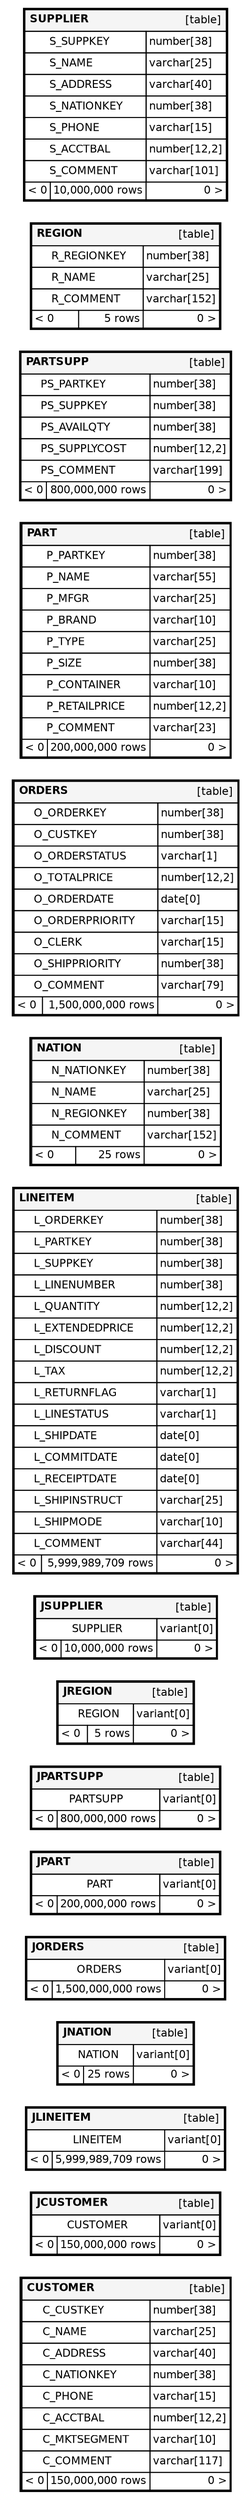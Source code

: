 digraph "orphans" {
  graph [    rankdir="RL"    bgcolor="#ffffff"    nodesep="0.18"    ranksep="0.46"    fontname="Helvetica"    fontsize="11"    ration="compress"  ];  node [    fontname="Helvetica"    fontsize="11"    shape="plaintext"  ];  edge [    arrowsize="0.8"  ];
  "CUSTOMER" [
   label=<
    <TABLE BORDER="2" CELLBORDER="1" CELLSPACING="0" BGCOLOR="#ffffff">
      <TR><TD COLSPAN="4"  BGCOLOR="#f5f5f5"><TABLE BORDER="0" CELLSPACING="0"><TR><TD ALIGN="LEFT" FIXEDSIZE="TRUE" WIDTH="74" HEIGHT="16"><B>CUSTOMER</B></TD><TD ALIGN="RIGHT">[table]</TD></TR></TABLE></TD></TR>
      <TR><TD PORT="C_CUSTKEY" COLSPAN="2" ALIGN="LEFT"><TABLE BORDER="0" CELLSPACING="0" ALIGN="LEFT"><TR ALIGN="LEFT"><TD ALIGN="LEFT" FIXEDSIZE="TRUE" WIDTH="15" HEIGHT="16"></TD><TD ALIGN="LEFT" FIXEDSIZE="TRUE" WIDTH="109" HEIGHT="16">C_CUSTKEY</TD></TR></TABLE></TD><TD PORT="C_CUSTKEY.type" ALIGN="LEFT">number[38]</TD></TR>
      <TR><TD PORT="C_NAME" COLSPAN="2" ALIGN="LEFT"><TABLE BORDER="0" CELLSPACING="0" ALIGN="LEFT"><TR ALIGN="LEFT"><TD ALIGN="LEFT" FIXEDSIZE="TRUE" WIDTH="15" HEIGHT="16"></TD><TD ALIGN="LEFT" FIXEDSIZE="TRUE" WIDTH="109" HEIGHT="16">C_NAME</TD></TR></TABLE></TD><TD PORT="C_NAME.type" ALIGN="LEFT">varchar[25]</TD></TR>
      <TR><TD PORT="C_ADDRESS" COLSPAN="2" ALIGN="LEFT"><TABLE BORDER="0" CELLSPACING="0" ALIGN="LEFT"><TR ALIGN="LEFT"><TD ALIGN="LEFT" FIXEDSIZE="TRUE" WIDTH="15" HEIGHT="16"></TD><TD ALIGN="LEFT" FIXEDSIZE="TRUE" WIDTH="109" HEIGHT="16">C_ADDRESS</TD></TR></TABLE></TD><TD PORT="C_ADDRESS.type" ALIGN="LEFT">varchar[40]</TD></TR>
      <TR><TD PORT="C_NATIONKEY" COLSPAN="2" ALIGN="LEFT"><TABLE BORDER="0" CELLSPACING="0" ALIGN="LEFT"><TR ALIGN="LEFT"><TD ALIGN="LEFT" FIXEDSIZE="TRUE" WIDTH="15" HEIGHT="16"></TD><TD ALIGN="LEFT" FIXEDSIZE="TRUE" WIDTH="109" HEIGHT="16">C_NATIONKEY</TD></TR></TABLE></TD><TD PORT="C_NATIONKEY.type" ALIGN="LEFT">number[38]</TD></TR>
      <TR><TD PORT="C_PHONE" COLSPAN="2" ALIGN="LEFT"><TABLE BORDER="0" CELLSPACING="0" ALIGN="LEFT"><TR ALIGN="LEFT"><TD ALIGN="LEFT" FIXEDSIZE="TRUE" WIDTH="15" HEIGHT="16"></TD><TD ALIGN="LEFT" FIXEDSIZE="TRUE" WIDTH="109" HEIGHT="16">C_PHONE</TD></TR></TABLE></TD><TD PORT="C_PHONE.type" ALIGN="LEFT">varchar[15]</TD></TR>
      <TR><TD PORT="C_ACCTBAL" COLSPAN="2" ALIGN="LEFT"><TABLE BORDER="0" CELLSPACING="0" ALIGN="LEFT"><TR ALIGN="LEFT"><TD ALIGN="LEFT" FIXEDSIZE="TRUE" WIDTH="15" HEIGHT="16"></TD><TD ALIGN="LEFT" FIXEDSIZE="TRUE" WIDTH="109" HEIGHT="16">C_ACCTBAL</TD></TR></TABLE></TD><TD PORT="C_ACCTBAL.type" ALIGN="LEFT">number[12,2]</TD></TR>
      <TR><TD PORT="C_MKTSEGMENT" COLSPAN="2" ALIGN="LEFT"><TABLE BORDER="0" CELLSPACING="0" ALIGN="LEFT"><TR ALIGN="LEFT"><TD ALIGN="LEFT" FIXEDSIZE="TRUE" WIDTH="15" HEIGHT="16"></TD><TD ALIGN="LEFT" FIXEDSIZE="TRUE" WIDTH="109" HEIGHT="16">C_MKTSEGMENT</TD></TR></TABLE></TD><TD PORT="C_MKTSEGMENT.type" ALIGN="LEFT">varchar[10]</TD></TR>
      <TR><TD PORT="C_COMMENT" COLSPAN="2" ALIGN="LEFT"><TABLE BORDER="0" CELLSPACING="0" ALIGN="LEFT"><TR ALIGN="LEFT"><TD ALIGN="LEFT" FIXEDSIZE="TRUE" WIDTH="15" HEIGHT="16"></TD><TD ALIGN="LEFT" FIXEDSIZE="TRUE" WIDTH="109" HEIGHT="16">C_COMMENT</TD></TR></TABLE></TD><TD PORT="C_COMMENT.type" ALIGN="LEFT">varchar[117]</TD></TR>
      <TR><TD ALIGN="LEFT" BGCOLOR="#ffffff">&lt; 0</TD><TD ALIGN="RIGHT" BGCOLOR="#ffffff">150,000,000 rows</TD><TD ALIGN="RIGHT" BGCOLOR="#ffffff">0 &gt;</TD></TR>
    </TABLE>>
    URL="tables/CUSTOMER.html"
    target="_top"
    tooltip="CUSTOMER"
  ];
  "JCUSTOMER" [
   label=<
    <TABLE BORDER="2" CELLBORDER="1" CELLSPACING="0" BGCOLOR="#ffffff">
      <TR><TD COLSPAN="4"  BGCOLOR="#f5f5f5"><TABLE BORDER="0" CELLSPACING="0"><TR><TD ALIGN="LEFT" FIXEDSIZE="TRUE" WIDTH="79" HEIGHT="16"><B>JCUSTOMER</B></TD><TD ALIGN="RIGHT">[table]</TD></TR></TABLE></TD></TR>
      <TR><TD PORT="CUSTOMER" COLSPAN="2" ALIGN="LEFT"><TABLE BORDER="0" CELLSPACING="0" ALIGN="LEFT"><TR ALIGN="LEFT"><TD ALIGN="LEFT" FIXEDSIZE="TRUE" WIDTH="15" HEIGHT="16"></TD><TD ALIGN="LEFT" FIXEDSIZE="TRUE" WIDTH="79" HEIGHT="16">CUSTOMER</TD></TR></TABLE></TD><TD PORT="CUSTOMER.type" ALIGN="LEFT">variant[0]</TD></TR>
      <TR><TD ALIGN="LEFT" BGCOLOR="#ffffff">&lt; 0</TD><TD ALIGN="RIGHT" BGCOLOR="#ffffff">150,000,000 rows</TD><TD ALIGN="RIGHT" BGCOLOR="#ffffff">0 &gt;</TD></TR>
    </TABLE>>
    URL="tables/JCUSTOMER.html"
    target="_top"
    tooltip="JCUSTOMER"
  ];
  "JLINEITEM" [
   label=<
    <TABLE BORDER="2" CELLBORDER="1" CELLSPACING="0" BGCOLOR="#ffffff">
      <TR><TD COLSPAN="4"  BGCOLOR="#f5f5f5"><TABLE BORDER="0" CELLSPACING="0"><TR><TD ALIGN="LEFT" FIXEDSIZE="TRUE" WIDTH="67" HEIGHT="16"><B>JLINEITEM</B></TD><TD ALIGN="RIGHT">[table]</TD></TR></TABLE></TD></TR>
      <TR><TD PORT="LINEITEM" COLSPAN="2" ALIGN="LEFT"><TABLE BORDER="0" CELLSPACING="0" ALIGN="LEFT"><TR ALIGN="LEFT"><TD ALIGN="LEFT" FIXEDSIZE="TRUE" WIDTH="15" HEIGHT="16"></TD><TD ALIGN="LEFT" FIXEDSIZE="TRUE" WIDTH="67" HEIGHT="16">LINEITEM</TD></TR></TABLE></TD><TD PORT="LINEITEM.type" ALIGN="LEFT">variant[0]</TD></TR>
      <TR><TD ALIGN="LEFT" BGCOLOR="#ffffff">&lt; 0</TD><TD ALIGN="RIGHT" BGCOLOR="#ffffff">5,999,989,709 rows</TD><TD ALIGN="RIGHT" BGCOLOR="#ffffff">0 &gt;</TD></TR>
    </TABLE>>
    URL="tables/JLINEITEM.html"
    target="_top"
    tooltip="JLINEITEM"
  ];
  "JNATION" [
   label=<
    <TABLE BORDER="2" CELLBORDER="1" CELLSPACING="0" BGCOLOR="#ffffff">
      <TR><TD COLSPAN="4"  BGCOLOR="#f5f5f5"><TABLE BORDER="0" CELLSPACING="0"><TR><TD ALIGN="LEFT" FIXEDSIZE="TRUE" WIDTH="56" HEIGHT="16"><B>JNATION</B></TD><TD ALIGN="RIGHT">[table]</TD></TR></TABLE></TD></TR>
      <TR><TD PORT="NATION" COLSPAN="2" ALIGN="LEFT"><TABLE BORDER="0" CELLSPACING="0" ALIGN="LEFT"><TR ALIGN="LEFT"><TD ALIGN="LEFT" FIXEDSIZE="TRUE" WIDTH="15" HEIGHT="16"></TD><TD ALIGN="LEFT" FIXEDSIZE="TRUE" WIDTH="56" HEIGHT="16">NATION</TD></TR></TABLE></TD><TD PORT="NATION.type" ALIGN="LEFT">variant[0]</TD></TR>
      <TR><TD ALIGN="LEFT" BGCOLOR="#ffffff">&lt; 0</TD><TD ALIGN="RIGHT" BGCOLOR="#ffffff">25 rows</TD><TD ALIGN="RIGHT" BGCOLOR="#ffffff">0 &gt;</TD></TR>
    </TABLE>>
    URL="tables/JNATION.html"
    target="_top"
    tooltip="JNATION"
  ];
  "JORDERS" [
   label=<
    <TABLE BORDER="2" CELLBORDER="1" CELLSPACING="0" BGCOLOR="#ffffff">
      <TR><TD COLSPAN="4"  BGCOLOR="#f5f5f5"><TABLE BORDER="0" CELLSPACING="0"><TR><TD ALIGN="LEFT" FIXEDSIZE="TRUE" WIDTH="59" HEIGHT="16"><B>JORDERS</B></TD><TD ALIGN="RIGHT">[table]</TD></TR></TABLE></TD></TR>
      <TR><TD PORT="ORDERS" COLSPAN="2" ALIGN="LEFT"><TABLE BORDER="0" CELLSPACING="0" ALIGN="LEFT"><TR ALIGN="LEFT"><TD ALIGN="LEFT" FIXEDSIZE="TRUE" WIDTH="15" HEIGHT="16"></TD><TD ALIGN="LEFT" FIXEDSIZE="TRUE" WIDTH="59" HEIGHT="16">ORDERS</TD></TR></TABLE></TD><TD PORT="ORDERS.type" ALIGN="LEFT">variant[0]</TD></TR>
      <TR><TD ALIGN="LEFT" BGCOLOR="#ffffff">&lt; 0</TD><TD ALIGN="RIGHT" BGCOLOR="#ffffff">1,500,000,000 rows</TD><TD ALIGN="RIGHT" BGCOLOR="#ffffff">0 &gt;</TD></TR>
    </TABLE>>
    URL="tables/JORDERS.html"
    target="_top"
    tooltip="JORDERS"
  ];
  "JPART" [
   label=<
    <TABLE BORDER="2" CELLBORDER="1" CELLSPACING="0" BGCOLOR="#ffffff">
      <TR><TD COLSPAN="4"  BGCOLOR="#f5f5f5"><TABLE BORDER="0" CELLSPACING="0"><TR><TD ALIGN="LEFT" FIXEDSIZE="TRUE" WIDTH="39" HEIGHT="16"><B>JPART</B></TD><TD ALIGN="RIGHT">[table]</TD></TR></TABLE></TD></TR>
      <TR><TD PORT="PART" COLSPAN="2" ALIGN="LEFT"><TABLE BORDER="0" CELLSPACING="0" ALIGN="LEFT"><TR ALIGN="LEFT"><TD ALIGN="LEFT" FIXEDSIZE="TRUE" WIDTH="15" HEIGHT="16"></TD><TD ALIGN="LEFT" FIXEDSIZE="TRUE" WIDTH="39" HEIGHT="16">PART</TD></TR></TABLE></TD><TD PORT="PART.type" ALIGN="LEFT">variant[0]</TD></TR>
      <TR><TD ALIGN="LEFT" BGCOLOR="#ffffff">&lt; 0</TD><TD ALIGN="RIGHT" BGCOLOR="#ffffff">200,000,000 rows</TD><TD ALIGN="RIGHT" BGCOLOR="#ffffff">0 &gt;</TD></TR>
    </TABLE>>
    URL="tables/JPART.html"
    target="_top"
    tooltip="JPART"
  ];
  "JPARTSUPP" [
   label=<
    <TABLE BORDER="2" CELLBORDER="1" CELLSPACING="0" BGCOLOR="#ffffff">
      <TR><TD COLSPAN="4"  BGCOLOR="#f5f5f5"><TABLE BORDER="0" CELLSPACING="0"><TR><TD ALIGN="LEFT" FIXEDSIZE="TRUE" WIDTH="75" HEIGHT="16"><B>JPARTSUPP</B></TD><TD ALIGN="RIGHT">[table]</TD></TR></TABLE></TD></TR>
      <TR><TD PORT="PARTSUPP" COLSPAN="2" ALIGN="LEFT"><TABLE BORDER="0" CELLSPACING="0" ALIGN="LEFT"><TR ALIGN="LEFT"><TD ALIGN="LEFT" FIXEDSIZE="TRUE" WIDTH="15" HEIGHT="16"></TD><TD ALIGN="LEFT" FIXEDSIZE="TRUE" WIDTH="75" HEIGHT="16">PARTSUPP</TD></TR></TABLE></TD><TD PORT="PARTSUPP.type" ALIGN="LEFT">variant[0]</TD></TR>
      <TR><TD ALIGN="LEFT" BGCOLOR="#ffffff">&lt; 0</TD><TD ALIGN="RIGHT" BGCOLOR="#ffffff">800,000,000 rows</TD><TD ALIGN="RIGHT" BGCOLOR="#ffffff">0 &gt;</TD></TR>
    </TABLE>>
    URL="tables/JPARTSUPP.html"
    target="_top"
    tooltip="JPARTSUPP"
  ];
  "JREGION" [
   label=<
    <TABLE BORDER="2" CELLBORDER="1" CELLSPACING="0" BGCOLOR="#ffffff">
      <TR><TD COLSPAN="4"  BGCOLOR="#f5f5f5"><TABLE BORDER="0" CELLSPACING="0"><TR><TD ALIGN="LEFT" FIXEDSIZE="TRUE" WIDTH="56" HEIGHT="16"><B>JREGION</B></TD><TD ALIGN="RIGHT">[table]</TD></TR></TABLE></TD></TR>
      <TR><TD PORT="REGION" COLSPAN="2" ALIGN="LEFT"><TABLE BORDER="0" CELLSPACING="0" ALIGN="LEFT"><TR ALIGN="LEFT"><TD ALIGN="LEFT" FIXEDSIZE="TRUE" WIDTH="15" HEIGHT="16"></TD><TD ALIGN="LEFT" FIXEDSIZE="TRUE" WIDTH="56" HEIGHT="16">REGION</TD></TR></TABLE></TD><TD PORT="REGION.type" ALIGN="LEFT">variant[0]</TD></TR>
      <TR><TD ALIGN="LEFT" BGCOLOR="#ffffff">&lt; 0</TD><TD ALIGN="RIGHT" BGCOLOR="#ffffff">5 rows</TD><TD ALIGN="RIGHT" BGCOLOR="#ffffff">0 &gt;</TD></TR>
    </TABLE>>
    URL="tables/JREGION.html"
    target="_top"
    tooltip="JREGION"
  ];
  "JSUPPLIER" [
   label=<
    <TABLE BORDER="2" CELLBORDER="1" CELLSPACING="0" BGCOLOR="#ffffff">
      <TR><TD COLSPAN="4"  BGCOLOR="#f5f5f5"><TABLE BORDER="0" CELLSPACING="0"><TR><TD ALIGN="LEFT" FIXEDSIZE="TRUE" WIDTH="69" HEIGHT="16"><B>JSUPPLIER</B></TD><TD ALIGN="RIGHT">[table]</TD></TR></TABLE></TD></TR>
      <TR><TD PORT="SUPPLIER" COLSPAN="2" ALIGN="LEFT"><TABLE BORDER="0" CELLSPACING="0" ALIGN="LEFT"><TR ALIGN="LEFT"><TD ALIGN="LEFT" FIXEDSIZE="TRUE" WIDTH="15" HEIGHT="16"></TD><TD ALIGN="LEFT" FIXEDSIZE="TRUE" WIDTH="69" HEIGHT="16">SUPPLIER</TD></TR></TABLE></TD><TD PORT="SUPPLIER.type" ALIGN="LEFT">variant[0]</TD></TR>
      <TR><TD ALIGN="LEFT" BGCOLOR="#ffffff">&lt; 0</TD><TD ALIGN="RIGHT" BGCOLOR="#ffffff">10,000,000 rows</TD><TD ALIGN="RIGHT" BGCOLOR="#ffffff">0 &gt;</TD></TR>
    </TABLE>>
    URL="tables/JSUPPLIER.html"
    target="_top"
    tooltip="JSUPPLIER"
  ];
  "LINEITEM" [
   label=<
    <TABLE BORDER="2" CELLBORDER="1" CELLSPACING="0" BGCOLOR="#ffffff">
      <TR><TD COLSPAN="4"  BGCOLOR="#f5f5f5"><TABLE BORDER="0" CELLSPACING="0"><TR><TD ALIGN="LEFT" FIXEDSIZE="TRUE" WIDTH="63" HEIGHT="16"><B>LINEITEM</B></TD><TD ALIGN="RIGHT">[table]</TD></TR></TABLE></TD></TR>
      <TR><TD PORT="L_ORDERKEY" COLSPAN="2" ALIGN="LEFT"><TABLE BORDER="0" CELLSPACING="0" ALIGN="LEFT"><TR ALIGN="LEFT"><TD ALIGN="LEFT" FIXEDSIZE="TRUE" WIDTH="15" HEIGHT="16"></TD><TD ALIGN="LEFT" FIXEDSIZE="TRUE" WIDTH="125" HEIGHT="16">L_ORDERKEY</TD></TR></TABLE></TD><TD PORT="L_ORDERKEY.type" ALIGN="LEFT">number[38]</TD></TR>
      <TR><TD PORT="L_PARTKEY" COLSPAN="2" ALIGN="LEFT"><TABLE BORDER="0" CELLSPACING="0" ALIGN="LEFT"><TR ALIGN="LEFT"><TD ALIGN="LEFT" FIXEDSIZE="TRUE" WIDTH="15" HEIGHT="16"></TD><TD ALIGN="LEFT" FIXEDSIZE="TRUE" WIDTH="125" HEIGHT="16">L_PARTKEY</TD></TR></TABLE></TD><TD PORT="L_PARTKEY.type" ALIGN="LEFT">number[38]</TD></TR>
      <TR><TD PORT="L_SUPPKEY" COLSPAN="2" ALIGN="LEFT"><TABLE BORDER="0" CELLSPACING="0" ALIGN="LEFT"><TR ALIGN="LEFT"><TD ALIGN="LEFT" FIXEDSIZE="TRUE" WIDTH="15" HEIGHT="16"></TD><TD ALIGN="LEFT" FIXEDSIZE="TRUE" WIDTH="125" HEIGHT="16">L_SUPPKEY</TD></TR></TABLE></TD><TD PORT="L_SUPPKEY.type" ALIGN="LEFT">number[38]</TD></TR>
      <TR><TD PORT="L_LINENUMBER" COLSPAN="2" ALIGN="LEFT"><TABLE BORDER="0" CELLSPACING="0" ALIGN="LEFT"><TR ALIGN="LEFT"><TD ALIGN="LEFT" FIXEDSIZE="TRUE" WIDTH="15" HEIGHT="16"></TD><TD ALIGN="LEFT" FIXEDSIZE="TRUE" WIDTH="125" HEIGHT="16">L_LINENUMBER</TD></TR></TABLE></TD><TD PORT="L_LINENUMBER.type" ALIGN="LEFT">number[38]</TD></TR>
      <TR><TD PORT="L_QUANTITY" COLSPAN="2" ALIGN="LEFT"><TABLE BORDER="0" CELLSPACING="0" ALIGN="LEFT"><TR ALIGN="LEFT"><TD ALIGN="LEFT" FIXEDSIZE="TRUE" WIDTH="15" HEIGHT="16"></TD><TD ALIGN="LEFT" FIXEDSIZE="TRUE" WIDTH="125" HEIGHT="16">L_QUANTITY</TD></TR></TABLE></TD><TD PORT="L_QUANTITY.type" ALIGN="LEFT">number[12,2]</TD></TR>
      <TR><TD PORT="L_EXTENDEDPRICE" COLSPAN="2" ALIGN="LEFT"><TABLE BORDER="0" CELLSPACING="0" ALIGN="LEFT"><TR ALIGN="LEFT"><TD ALIGN="LEFT" FIXEDSIZE="TRUE" WIDTH="15" HEIGHT="16"></TD><TD ALIGN="LEFT" FIXEDSIZE="TRUE" WIDTH="125" HEIGHT="16">L_EXTENDEDPRICE</TD></TR></TABLE></TD><TD PORT="L_EXTENDEDPRICE.type" ALIGN="LEFT">number[12,2]</TD></TR>
      <TR><TD PORT="L_DISCOUNT" COLSPAN="2" ALIGN="LEFT"><TABLE BORDER="0" CELLSPACING="0" ALIGN="LEFT"><TR ALIGN="LEFT"><TD ALIGN="LEFT" FIXEDSIZE="TRUE" WIDTH="15" HEIGHT="16"></TD><TD ALIGN="LEFT" FIXEDSIZE="TRUE" WIDTH="125" HEIGHT="16">L_DISCOUNT</TD></TR></TABLE></TD><TD PORT="L_DISCOUNT.type" ALIGN="LEFT">number[12,2]</TD></TR>
      <TR><TD PORT="L_TAX" COLSPAN="2" ALIGN="LEFT"><TABLE BORDER="0" CELLSPACING="0" ALIGN="LEFT"><TR ALIGN="LEFT"><TD ALIGN="LEFT" FIXEDSIZE="TRUE" WIDTH="15" HEIGHT="16"></TD><TD ALIGN="LEFT" FIXEDSIZE="TRUE" WIDTH="125" HEIGHT="16">L_TAX</TD></TR></TABLE></TD><TD PORT="L_TAX.type" ALIGN="LEFT">number[12,2]</TD></TR>
      <TR><TD PORT="L_RETURNFLAG" COLSPAN="2" ALIGN="LEFT"><TABLE BORDER="0" CELLSPACING="0" ALIGN="LEFT"><TR ALIGN="LEFT"><TD ALIGN="LEFT" FIXEDSIZE="TRUE" WIDTH="15" HEIGHT="16"></TD><TD ALIGN="LEFT" FIXEDSIZE="TRUE" WIDTH="125" HEIGHT="16">L_RETURNFLAG</TD></TR></TABLE></TD><TD PORT="L_RETURNFLAG.type" ALIGN="LEFT">varchar[1]</TD></TR>
      <TR><TD PORT="L_LINESTATUS" COLSPAN="2" ALIGN="LEFT"><TABLE BORDER="0" CELLSPACING="0" ALIGN="LEFT"><TR ALIGN="LEFT"><TD ALIGN="LEFT" FIXEDSIZE="TRUE" WIDTH="15" HEIGHT="16"></TD><TD ALIGN="LEFT" FIXEDSIZE="TRUE" WIDTH="125" HEIGHT="16">L_LINESTATUS</TD></TR></TABLE></TD><TD PORT="L_LINESTATUS.type" ALIGN="LEFT">varchar[1]</TD></TR>
      <TR><TD PORT="L_SHIPDATE" COLSPAN="2" ALIGN="LEFT"><TABLE BORDER="0" CELLSPACING="0" ALIGN="LEFT"><TR ALIGN="LEFT"><TD ALIGN="LEFT" FIXEDSIZE="TRUE" WIDTH="15" HEIGHT="16"></TD><TD ALIGN="LEFT" FIXEDSIZE="TRUE" WIDTH="125" HEIGHT="16">L_SHIPDATE</TD></TR></TABLE></TD><TD PORT="L_SHIPDATE.type" ALIGN="LEFT">date[0]</TD></TR>
      <TR><TD PORT="L_COMMITDATE" COLSPAN="2" ALIGN="LEFT"><TABLE BORDER="0" CELLSPACING="0" ALIGN="LEFT"><TR ALIGN="LEFT"><TD ALIGN="LEFT" FIXEDSIZE="TRUE" WIDTH="15" HEIGHT="16"></TD><TD ALIGN="LEFT" FIXEDSIZE="TRUE" WIDTH="125" HEIGHT="16">L_COMMITDATE</TD></TR></TABLE></TD><TD PORT="L_COMMITDATE.type" ALIGN="LEFT">date[0]</TD></TR>
      <TR><TD PORT="L_RECEIPTDATE" COLSPAN="2" ALIGN="LEFT"><TABLE BORDER="0" CELLSPACING="0" ALIGN="LEFT"><TR ALIGN="LEFT"><TD ALIGN="LEFT" FIXEDSIZE="TRUE" WIDTH="15" HEIGHT="16"></TD><TD ALIGN="LEFT" FIXEDSIZE="TRUE" WIDTH="125" HEIGHT="16">L_RECEIPTDATE</TD></TR></TABLE></TD><TD PORT="L_RECEIPTDATE.type" ALIGN="LEFT">date[0]</TD></TR>
      <TR><TD PORT="L_SHIPINSTRUCT" COLSPAN="2" ALIGN="LEFT"><TABLE BORDER="0" CELLSPACING="0" ALIGN="LEFT"><TR ALIGN="LEFT"><TD ALIGN="LEFT" FIXEDSIZE="TRUE" WIDTH="15" HEIGHT="16"></TD><TD ALIGN="LEFT" FIXEDSIZE="TRUE" WIDTH="125" HEIGHT="16">L_SHIPINSTRUCT</TD></TR></TABLE></TD><TD PORT="L_SHIPINSTRUCT.type" ALIGN="LEFT">varchar[25]</TD></TR>
      <TR><TD PORT="L_SHIPMODE" COLSPAN="2" ALIGN="LEFT"><TABLE BORDER="0" CELLSPACING="0" ALIGN="LEFT"><TR ALIGN="LEFT"><TD ALIGN="LEFT" FIXEDSIZE="TRUE" WIDTH="15" HEIGHT="16"></TD><TD ALIGN="LEFT" FIXEDSIZE="TRUE" WIDTH="125" HEIGHT="16">L_SHIPMODE</TD></TR></TABLE></TD><TD PORT="L_SHIPMODE.type" ALIGN="LEFT">varchar[10]</TD></TR>
      <TR><TD PORT="L_COMMENT" COLSPAN="2" ALIGN="LEFT"><TABLE BORDER="0" CELLSPACING="0" ALIGN="LEFT"><TR ALIGN="LEFT"><TD ALIGN="LEFT" FIXEDSIZE="TRUE" WIDTH="15" HEIGHT="16"></TD><TD ALIGN="LEFT" FIXEDSIZE="TRUE" WIDTH="125" HEIGHT="16">L_COMMENT</TD></TR></TABLE></TD><TD PORT="L_COMMENT.type" ALIGN="LEFT">varchar[44]</TD></TR>
      <TR><TD ALIGN="LEFT" BGCOLOR="#ffffff">&lt; 0</TD><TD ALIGN="RIGHT" BGCOLOR="#ffffff">5,999,989,709 rows</TD><TD ALIGN="RIGHT" BGCOLOR="#ffffff">0 &gt;</TD></TR>
    </TABLE>>
    URL="tables/LINEITEM.html"
    target="_top"
    tooltip="LINEITEM"
  ];
  "NATION" [
   label=<
    <TABLE BORDER="2" CELLBORDER="1" CELLSPACING="0" BGCOLOR="#ffffff">
      <TR><TD COLSPAN="4"  BGCOLOR="#f5f5f5"><TABLE BORDER="0" CELLSPACING="0"><TR><TD ALIGN="LEFT" FIXEDSIZE="TRUE" WIDTH="52" HEIGHT="16"><B>NATION</B></TD><TD ALIGN="RIGHT">[table]</TD></TR></TABLE></TD></TR>
      <TR><TD PORT="N_NATIONKEY" COLSPAN="2" ALIGN="LEFT"><TABLE BORDER="0" CELLSPACING="0" ALIGN="LEFT"><TR ALIGN="LEFT"><TD ALIGN="LEFT" FIXEDSIZE="TRUE" WIDTH="15" HEIGHT="16"></TD><TD ALIGN="LEFT" FIXEDSIZE="TRUE" WIDTH="94" HEIGHT="16">N_NATIONKEY</TD></TR></TABLE></TD><TD PORT="N_NATIONKEY.type" ALIGN="LEFT">number[38]</TD></TR>
      <TR><TD PORT="N_NAME" COLSPAN="2" ALIGN="LEFT"><TABLE BORDER="0" CELLSPACING="0" ALIGN="LEFT"><TR ALIGN="LEFT"><TD ALIGN="LEFT" FIXEDSIZE="TRUE" WIDTH="15" HEIGHT="16"></TD><TD ALIGN="LEFT" FIXEDSIZE="TRUE" WIDTH="94" HEIGHT="16">N_NAME</TD></TR></TABLE></TD><TD PORT="N_NAME.type" ALIGN="LEFT">varchar[25]</TD></TR>
      <TR><TD PORT="N_REGIONKEY" COLSPAN="2" ALIGN="LEFT"><TABLE BORDER="0" CELLSPACING="0" ALIGN="LEFT"><TR ALIGN="LEFT"><TD ALIGN="LEFT" FIXEDSIZE="TRUE" WIDTH="15" HEIGHT="16"></TD><TD ALIGN="LEFT" FIXEDSIZE="TRUE" WIDTH="94" HEIGHT="16">N_REGIONKEY</TD></TR></TABLE></TD><TD PORT="N_REGIONKEY.type" ALIGN="LEFT">number[38]</TD></TR>
      <TR><TD PORT="N_COMMENT" COLSPAN="2" ALIGN="LEFT"><TABLE BORDER="0" CELLSPACING="0" ALIGN="LEFT"><TR ALIGN="LEFT"><TD ALIGN="LEFT" FIXEDSIZE="TRUE" WIDTH="15" HEIGHT="16"></TD><TD ALIGN="LEFT" FIXEDSIZE="TRUE" WIDTH="94" HEIGHT="16">N_COMMENT</TD></TR></TABLE></TD><TD PORT="N_COMMENT.type" ALIGN="LEFT">varchar[152]</TD></TR>
      <TR><TD ALIGN="LEFT" BGCOLOR="#ffffff">&lt; 0</TD><TD ALIGN="RIGHT" BGCOLOR="#ffffff">25 rows</TD><TD ALIGN="RIGHT" BGCOLOR="#ffffff">0 &gt;</TD></TR>
    </TABLE>>
    URL="tables/NATION.html"
    target="_top"
    tooltip="NATION"
  ];
  "ORDERS" [
   label=<
    <TABLE BORDER="2" CELLBORDER="1" CELLSPACING="0" BGCOLOR="#ffffff">
      <TR><TD COLSPAN="4"  BGCOLOR="#f5f5f5"><TABLE BORDER="0" CELLSPACING="0"><TR><TD ALIGN="LEFT" FIXEDSIZE="TRUE" WIDTH="55" HEIGHT="16"><B>ORDERS</B></TD><TD ALIGN="RIGHT">[table]</TD></TR></TABLE></TD></TR>
      <TR><TD PORT="O_ORDERKEY" COLSPAN="2" ALIGN="LEFT"><TABLE BORDER="0" CELLSPACING="0" ALIGN="LEFT"><TR ALIGN="LEFT"><TD ALIGN="LEFT" FIXEDSIZE="TRUE" WIDTH="15" HEIGHT="16"></TD><TD ALIGN="LEFT" FIXEDSIZE="TRUE" WIDTH="126" HEIGHT="16">O_ORDERKEY</TD></TR></TABLE></TD><TD PORT="O_ORDERKEY.type" ALIGN="LEFT">number[38]</TD></TR>
      <TR><TD PORT="O_CUSTKEY" COLSPAN="2" ALIGN="LEFT"><TABLE BORDER="0" CELLSPACING="0" ALIGN="LEFT"><TR ALIGN="LEFT"><TD ALIGN="LEFT" FIXEDSIZE="TRUE" WIDTH="15" HEIGHT="16"></TD><TD ALIGN="LEFT" FIXEDSIZE="TRUE" WIDTH="126" HEIGHT="16">O_CUSTKEY</TD></TR></TABLE></TD><TD PORT="O_CUSTKEY.type" ALIGN="LEFT">number[38]</TD></TR>
      <TR><TD PORT="O_ORDERSTATUS" COLSPAN="2" ALIGN="LEFT"><TABLE BORDER="0" CELLSPACING="0" ALIGN="LEFT"><TR ALIGN="LEFT"><TD ALIGN="LEFT" FIXEDSIZE="TRUE" WIDTH="15" HEIGHT="16"></TD><TD ALIGN="LEFT" FIXEDSIZE="TRUE" WIDTH="126" HEIGHT="16">O_ORDERSTATUS</TD></TR></TABLE></TD><TD PORT="O_ORDERSTATUS.type" ALIGN="LEFT">varchar[1]</TD></TR>
      <TR><TD PORT="O_TOTALPRICE" COLSPAN="2" ALIGN="LEFT"><TABLE BORDER="0" CELLSPACING="0" ALIGN="LEFT"><TR ALIGN="LEFT"><TD ALIGN="LEFT" FIXEDSIZE="TRUE" WIDTH="15" HEIGHT="16"></TD><TD ALIGN="LEFT" FIXEDSIZE="TRUE" WIDTH="126" HEIGHT="16">O_TOTALPRICE</TD></TR></TABLE></TD><TD PORT="O_TOTALPRICE.type" ALIGN="LEFT">number[12,2]</TD></TR>
      <TR><TD PORT="O_ORDERDATE" COLSPAN="2" ALIGN="LEFT"><TABLE BORDER="0" CELLSPACING="0" ALIGN="LEFT"><TR ALIGN="LEFT"><TD ALIGN="LEFT" FIXEDSIZE="TRUE" WIDTH="15" HEIGHT="16"></TD><TD ALIGN="LEFT" FIXEDSIZE="TRUE" WIDTH="126" HEIGHT="16">O_ORDERDATE</TD></TR></TABLE></TD><TD PORT="O_ORDERDATE.type" ALIGN="LEFT">date[0]</TD></TR>
      <TR><TD PORT="O_ORDERPRIORITY" COLSPAN="2" ALIGN="LEFT"><TABLE BORDER="0" CELLSPACING="0" ALIGN="LEFT"><TR ALIGN="LEFT"><TD ALIGN="LEFT" FIXEDSIZE="TRUE" WIDTH="15" HEIGHT="16"></TD><TD ALIGN="LEFT" FIXEDSIZE="TRUE" WIDTH="126" HEIGHT="16">O_ORDERPRIORITY</TD></TR></TABLE></TD><TD PORT="O_ORDERPRIORITY.type" ALIGN="LEFT">varchar[15]</TD></TR>
      <TR><TD PORT="O_CLERK" COLSPAN="2" ALIGN="LEFT"><TABLE BORDER="0" CELLSPACING="0" ALIGN="LEFT"><TR ALIGN="LEFT"><TD ALIGN="LEFT" FIXEDSIZE="TRUE" WIDTH="15" HEIGHT="16"></TD><TD ALIGN="LEFT" FIXEDSIZE="TRUE" WIDTH="126" HEIGHT="16">O_CLERK</TD></TR></TABLE></TD><TD PORT="O_CLERK.type" ALIGN="LEFT">varchar[15]</TD></TR>
      <TR><TD PORT="O_SHIPPRIORITY" COLSPAN="2" ALIGN="LEFT"><TABLE BORDER="0" CELLSPACING="0" ALIGN="LEFT"><TR ALIGN="LEFT"><TD ALIGN="LEFT" FIXEDSIZE="TRUE" WIDTH="15" HEIGHT="16"></TD><TD ALIGN="LEFT" FIXEDSIZE="TRUE" WIDTH="126" HEIGHT="16">O_SHIPPRIORITY</TD></TR></TABLE></TD><TD PORT="O_SHIPPRIORITY.type" ALIGN="LEFT">number[38]</TD></TR>
      <TR><TD PORT="O_COMMENT" COLSPAN="2" ALIGN="LEFT"><TABLE BORDER="0" CELLSPACING="0" ALIGN="LEFT"><TR ALIGN="LEFT"><TD ALIGN="LEFT" FIXEDSIZE="TRUE" WIDTH="15" HEIGHT="16"></TD><TD ALIGN="LEFT" FIXEDSIZE="TRUE" WIDTH="126" HEIGHT="16">O_COMMENT</TD></TR></TABLE></TD><TD PORT="O_COMMENT.type" ALIGN="LEFT">varchar[79]</TD></TR>
      <TR><TD ALIGN="LEFT" BGCOLOR="#ffffff">&lt; 0</TD><TD ALIGN="RIGHT" BGCOLOR="#ffffff">1,500,000,000 rows</TD><TD ALIGN="RIGHT" BGCOLOR="#ffffff">0 &gt;</TD></TR>
    </TABLE>>
    URL="tables/ORDERS.html"
    target="_top"
    tooltip="ORDERS"
  ];
  "PART" [
   label=<
    <TABLE BORDER="2" CELLBORDER="1" CELLSPACING="0" BGCOLOR="#ffffff">
      <TR><TD COLSPAN="4"  BGCOLOR="#f5f5f5"><TABLE BORDER="0" CELLSPACING="0"><TR><TD ALIGN="LEFT" FIXEDSIZE="TRUE" WIDTH="35" HEIGHT="16"><B>PART</B></TD><TD ALIGN="RIGHT">[table]</TD></TR></TABLE></TD></TR>
      <TR><TD PORT="P_PARTKEY" COLSPAN="2" ALIGN="LEFT"><TABLE BORDER="0" CELLSPACING="0" ALIGN="LEFT"><TR ALIGN="LEFT"><TD ALIGN="LEFT" FIXEDSIZE="TRUE" WIDTH="15" HEIGHT="16"></TD><TD ALIGN="LEFT" FIXEDSIZE="TRUE" WIDTH="101" HEIGHT="16">P_PARTKEY</TD></TR></TABLE></TD><TD PORT="P_PARTKEY.type" ALIGN="LEFT">number[38]</TD></TR>
      <TR><TD PORT="P_NAME" COLSPAN="2" ALIGN="LEFT"><TABLE BORDER="0" CELLSPACING="0" ALIGN="LEFT"><TR ALIGN="LEFT"><TD ALIGN="LEFT" FIXEDSIZE="TRUE" WIDTH="15" HEIGHT="16"></TD><TD ALIGN="LEFT" FIXEDSIZE="TRUE" WIDTH="101" HEIGHT="16">P_NAME</TD></TR></TABLE></TD><TD PORT="P_NAME.type" ALIGN="LEFT">varchar[55]</TD></TR>
      <TR><TD PORT="P_MFGR" COLSPAN="2" ALIGN="LEFT"><TABLE BORDER="0" CELLSPACING="0" ALIGN="LEFT"><TR ALIGN="LEFT"><TD ALIGN="LEFT" FIXEDSIZE="TRUE" WIDTH="15" HEIGHT="16"></TD><TD ALIGN="LEFT" FIXEDSIZE="TRUE" WIDTH="101" HEIGHT="16">P_MFGR</TD></TR></TABLE></TD><TD PORT="P_MFGR.type" ALIGN="LEFT">varchar[25]</TD></TR>
      <TR><TD PORT="P_BRAND" COLSPAN="2" ALIGN="LEFT"><TABLE BORDER="0" CELLSPACING="0" ALIGN="LEFT"><TR ALIGN="LEFT"><TD ALIGN="LEFT" FIXEDSIZE="TRUE" WIDTH="15" HEIGHT="16"></TD><TD ALIGN="LEFT" FIXEDSIZE="TRUE" WIDTH="101" HEIGHT="16">P_BRAND</TD></TR></TABLE></TD><TD PORT="P_BRAND.type" ALIGN="LEFT">varchar[10]</TD></TR>
      <TR><TD PORT="P_TYPE" COLSPAN="2" ALIGN="LEFT"><TABLE BORDER="0" CELLSPACING="0" ALIGN="LEFT"><TR ALIGN="LEFT"><TD ALIGN="LEFT" FIXEDSIZE="TRUE" WIDTH="15" HEIGHT="16"></TD><TD ALIGN="LEFT" FIXEDSIZE="TRUE" WIDTH="101" HEIGHT="16">P_TYPE</TD></TR></TABLE></TD><TD PORT="P_TYPE.type" ALIGN="LEFT">varchar[25]</TD></TR>
      <TR><TD PORT="P_SIZE" COLSPAN="2" ALIGN="LEFT"><TABLE BORDER="0" CELLSPACING="0" ALIGN="LEFT"><TR ALIGN="LEFT"><TD ALIGN="LEFT" FIXEDSIZE="TRUE" WIDTH="15" HEIGHT="16"></TD><TD ALIGN="LEFT" FIXEDSIZE="TRUE" WIDTH="101" HEIGHT="16">P_SIZE</TD></TR></TABLE></TD><TD PORT="P_SIZE.type" ALIGN="LEFT">number[38]</TD></TR>
      <TR><TD PORT="P_CONTAINER" COLSPAN="2" ALIGN="LEFT"><TABLE BORDER="0" CELLSPACING="0" ALIGN="LEFT"><TR ALIGN="LEFT"><TD ALIGN="LEFT" FIXEDSIZE="TRUE" WIDTH="15" HEIGHT="16"></TD><TD ALIGN="LEFT" FIXEDSIZE="TRUE" WIDTH="101" HEIGHT="16">P_CONTAINER</TD></TR></TABLE></TD><TD PORT="P_CONTAINER.type" ALIGN="LEFT">varchar[10]</TD></TR>
      <TR><TD PORT="P_RETAILPRICE" COLSPAN="2" ALIGN="LEFT"><TABLE BORDER="0" CELLSPACING="0" ALIGN="LEFT"><TR ALIGN="LEFT"><TD ALIGN="LEFT" FIXEDSIZE="TRUE" WIDTH="15" HEIGHT="16"></TD><TD ALIGN="LEFT" FIXEDSIZE="TRUE" WIDTH="101" HEIGHT="16">P_RETAILPRICE</TD></TR></TABLE></TD><TD PORT="P_RETAILPRICE.type" ALIGN="LEFT">number[12,2]</TD></TR>
      <TR><TD PORT="P_COMMENT" COLSPAN="2" ALIGN="LEFT"><TABLE BORDER="0" CELLSPACING="0" ALIGN="LEFT"><TR ALIGN="LEFT"><TD ALIGN="LEFT" FIXEDSIZE="TRUE" WIDTH="15" HEIGHT="16"></TD><TD ALIGN="LEFT" FIXEDSIZE="TRUE" WIDTH="101" HEIGHT="16">P_COMMENT</TD></TR></TABLE></TD><TD PORT="P_COMMENT.type" ALIGN="LEFT">varchar[23]</TD></TR>
      <TR><TD ALIGN="LEFT" BGCOLOR="#ffffff">&lt; 0</TD><TD ALIGN="RIGHT" BGCOLOR="#ffffff">200,000,000 rows</TD><TD ALIGN="RIGHT" BGCOLOR="#ffffff">0 &gt;</TD></TR>
    </TABLE>>
    URL="tables/PART.html"
    target="_top"
    tooltip="PART"
  ];
  "PARTSUPP" [
   label=<
    <TABLE BORDER="2" CELLBORDER="1" CELLSPACING="0" BGCOLOR="#ffffff">
      <TR><TD COLSPAN="4"  BGCOLOR="#f5f5f5"><TABLE BORDER="0" CELLSPACING="0"><TR><TD ALIGN="LEFT" FIXEDSIZE="TRUE" WIDTH="71" HEIGHT="16"><B>PARTSUPP</B></TD><TD ALIGN="RIGHT">[table]</TD></TR></TABLE></TD></TR>
      <TR><TD PORT="PS_PARTKEY" COLSPAN="2" ALIGN="LEFT"><TABLE BORDER="0" CELLSPACING="0" ALIGN="LEFT"><TR ALIGN="LEFT"><TD ALIGN="LEFT" FIXEDSIZE="TRUE" WIDTH="15" HEIGHT="16"></TD><TD ALIGN="LEFT" FIXEDSIZE="TRUE" WIDTH="111" HEIGHT="16">PS_PARTKEY</TD></TR></TABLE></TD><TD PORT="PS_PARTKEY.type" ALIGN="LEFT">number[38]</TD></TR>
      <TR><TD PORT="PS_SUPPKEY" COLSPAN="2" ALIGN="LEFT"><TABLE BORDER="0" CELLSPACING="0" ALIGN="LEFT"><TR ALIGN="LEFT"><TD ALIGN="LEFT" FIXEDSIZE="TRUE" WIDTH="15" HEIGHT="16"></TD><TD ALIGN="LEFT" FIXEDSIZE="TRUE" WIDTH="111" HEIGHT="16">PS_SUPPKEY</TD></TR></TABLE></TD><TD PORT="PS_SUPPKEY.type" ALIGN="LEFT">number[38]</TD></TR>
      <TR><TD PORT="PS_AVAILQTY" COLSPAN="2" ALIGN="LEFT"><TABLE BORDER="0" CELLSPACING="0" ALIGN="LEFT"><TR ALIGN="LEFT"><TD ALIGN="LEFT" FIXEDSIZE="TRUE" WIDTH="15" HEIGHT="16"></TD><TD ALIGN="LEFT" FIXEDSIZE="TRUE" WIDTH="111" HEIGHT="16">PS_AVAILQTY</TD></TR></TABLE></TD><TD PORT="PS_AVAILQTY.type" ALIGN="LEFT">number[38]</TD></TR>
      <TR><TD PORT="PS_SUPPLYCOST" COLSPAN="2" ALIGN="LEFT"><TABLE BORDER="0" CELLSPACING="0" ALIGN="LEFT"><TR ALIGN="LEFT"><TD ALIGN="LEFT" FIXEDSIZE="TRUE" WIDTH="15" HEIGHT="16"></TD><TD ALIGN="LEFT" FIXEDSIZE="TRUE" WIDTH="111" HEIGHT="16">PS_SUPPLYCOST</TD></TR></TABLE></TD><TD PORT="PS_SUPPLYCOST.type" ALIGN="LEFT">number[12,2]</TD></TR>
      <TR><TD PORT="PS_COMMENT" COLSPAN="2" ALIGN="LEFT"><TABLE BORDER="0" CELLSPACING="0" ALIGN="LEFT"><TR ALIGN="LEFT"><TD ALIGN="LEFT" FIXEDSIZE="TRUE" WIDTH="15" HEIGHT="16"></TD><TD ALIGN="LEFT" FIXEDSIZE="TRUE" WIDTH="111" HEIGHT="16">PS_COMMENT</TD></TR></TABLE></TD><TD PORT="PS_COMMENT.type" ALIGN="LEFT">varchar[199]</TD></TR>
      <TR><TD ALIGN="LEFT" BGCOLOR="#ffffff">&lt; 0</TD><TD ALIGN="RIGHT" BGCOLOR="#ffffff">800,000,000 rows</TD><TD ALIGN="RIGHT" BGCOLOR="#ffffff">0 &gt;</TD></TR>
    </TABLE>>
    URL="tables/PARTSUPP.html"
    target="_top"
    tooltip="PARTSUPP"
  ];
  "REGION" [
   label=<
    <TABLE BORDER="2" CELLBORDER="1" CELLSPACING="0" BGCOLOR="#ffffff">
      <TR><TD COLSPAN="4"  BGCOLOR="#f5f5f5"><TABLE BORDER="0" CELLSPACING="0"><TR><TD ALIGN="LEFT" FIXEDSIZE="TRUE" WIDTH="51" HEIGHT="16"><B>REGION</B></TD><TD ALIGN="RIGHT">[table]</TD></TR></TABLE></TD></TR>
      <TR><TD PORT="R_REGIONKEY" COLSPAN="2" ALIGN="LEFT"><TABLE BORDER="0" CELLSPACING="0" ALIGN="LEFT"><TR ALIGN="LEFT"><TD ALIGN="LEFT" FIXEDSIZE="TRUE" WIDTH="15" HEIGHT="16"></TD><TD ALIGN="LEFT" FIXEDSIZE="TRUE" WIDTH="93" HEIGHT="16">R_REGIONKEY</TD></TR></TABLE></TD><TD PORT="R_REGIONKEY.type" ALIGN="LEFT">number[38]</TD></TR>
      <TR><TD PORT="R_NAME" COLSPAN="2" ALIGN="LEFT"><TABLE BORDER="0" CELLSPACING="0" ALIGN="LEFT"><TR ALIGN="LEFT"><TD ALIGN="LEFT" FIXEDSIZE="TRUE" WIDTH="15" HEIGHT="16"></TD><TD ALIGN="LEFT" FIXEDSIZE="TRUE" WIDTH="93" HEIGHT="16">R_NAME</TD></TR></TABLE></TD><TD PORT="R_NAME.type" ALIGN="LEFT">varchar[25]</TD></TR>
      <TR><TD PORT="R_COMMENT" COLSPAN="2" ALIGN="LEFT"><TABLE BORDER="0" CELLSPACING="0" ALIGN="LEFT"><TR ALIGN="LEFT"><TD ALIGN="LEFT" FIXEDSIZE="TRUE" WIDTH="15" HEIGHT="16"></TD><TD ALIGN="LEFT" FIXEDSIZE="TRUE" WIDTH="93" HEIGHT="16">R_COMMENT</TD></TR></TABLE></TD><TD PORT="R_COMMENT.type" ALIGN="LEFT">varchar[152]</TD></TR>
      <TR><TD ALIGN="LEFT" BGCOLOR="#ffffff">&lt; 0</TD><TD ALIGN="RIGHT" BGCOLOR="#ffffff">5 rows</TD><TD ALIGN="RIGHT" BGCOLOR="#ffffff">0 &gt;</TD></TR>
    </TABLE>>
    URL="tables/REGION.html"
    target="_top"
    tooltip="REGION"
  ];
  "SUPPLIER" [
   label=<
    <TABLE BORDER="2" CELLBORDER="1" CELLSPACING="0" BGCOLOR="#ffffff">
      <TR><TD COLSPAN="4"  BGCOLOR="#f5f5f5"><TABLE BORDER="0" CELLSPACING="0"><TR><TD ALIGN="LEFT" FIXEDSIZE="TRUE" WIDTH="65" HEIGHT="16"><B>SUPPLIER</B></TD><TD ALIGN="RIGHT">[table]</TD></TR></TABLE></TD></TR>
      <TR><TD PORT="S_SUPPKEY" COLSPAN="2" ALIGN="LEFT"><TABLE BORDER="0" CELLSPACING="0" ALIGN="LEFT"><TR ALIGN="LEFT"><TD ALIGN="LEFT" FIXEDSIZE="TRUE" WIDTH="15" HEIGHT="16"></TD><TD ALIGN="LEFT" FIXEDSIZE="TRUE" WIDTH="93" HEIGHT="16">S_SUPPKEY</TD></TR></TABLE></TD><TD PORT="S_SUPPKEY.type" ALIGN="LEFT">number[38]</TD></TR>
      <TR><TD PORT="S_NAME" COLSPAN="2" ALIGN="LEFT"><TABLE BORDER="0" CELLSPACING="0" ALIGN="LEFT"><TR ALIGN="LEFT"><TD ALIGN="LEFT" FIXEDSIZE="TRUE" WIDTH="15" HEIGHT="16"></TD><TD ALIGN="LEFT" FIXEDSIZE="TRUE" WIDTH="93" HEIGHT="16">S_NAME</TD></TR></TABLE></TD><TD PORT="S_NAME.type" ALIGN="LEFT">varchar[25]</TD></TR>
      <TR><TD PORT="S_ADDRESS" COLSPAN="2" ALIGN="LEFT"><TABLE BORDER="0" CELLSPACING="0" ALIGN="LEFT"><TR ALIGN="LEFT"><TD ALIGN="LEFT" FIXEDSIZE="TRUE" WIDTH="15" HEIGHT="16"></TD><TD ALIGN="LEFT" FIXEDSIZE="TRUE" WIDTH="93" HEIGHT="16">S_ADDRESS</TD></TR></TABLE></TD><TD PORT="S_ADDRESS.type" ALIGN="LEFT">varchar[40]</TD></TR>
      <TR><TD PORT="S_NATIONKEY" COLSPAN="2" ALIGN="LEFT"><TABLE BORDER="0" CELLSPACING="0" ALIGN="LEFT"><TR ALIGN="LEFT"><TD ALIGN="LEFT" FIXEDSIZE="TRUE" WIDTH="15" HEIGHT="16"></TD><TD ALIGN="LEFT" FIXEDSIZE="TRUE" WIDTH="93" HEIGHT="16">S_NATIONKEY</TD></TR></TABLE></TD><TD PORT="S_NATIONKEY.type" ALIGN="LEFT">number[38]</TD></TR>
      <TR><TD PORT="S_PHONE" COLSPAN="2" ALIGN="LEFT"><TABLE BORDER="0" CELLSPACING="0" ALIGN="LEFT"><TR ALIGN="LEFT"><TD ALIGN="LEFT" FIXEDSIZE="TRUE" WIDTH="15" HEIGHT="16"></TD><TD ALIGN="LEFT" FIXEDSIZE="TRUE" WIDTH="93" HEIGHT="16">S_PHONE</TD></TR></TABLE></TD><TD PORT="S_PHONE.type" ALIGN="LEFT">varchar[15]</TD></TR>
      <TR><TD PORT="S_ACCTBAL" COLSPAN="2" ALIGN="LEFT"><TABLE BORDER="0" CELLSPACING="0" ALIGN="LEFT"><TR ALIGN="LEFT"><TD ALIGN="LEFT" FIXEDSIZE="TRUE" WIDTH="15" HEIGHT="16"></TD><TD ALIGN="LEFT" FIXEDSIZE="TRUE" WIDTH="93" HEIGHT="16">S_ACCTBAL</TD></TR></TABLE></TD><TD PORT="S_ACCTBAL.type" ALIGN="LEFT">number[12,2]</TD></TR>
      <TR><TD PORT="S_COMMENT" COLSPAN="2" ALIGN="LEFT"><TABLE BORDER="0" CELLSPACING="0" ALIGN="LEFT"><TR ALIGN="LEFT"><TD ALIGN="LEFT" FIXEDSIZE="TRUE" WIDTH="15" HEIGHT="16"></TD><TD ALIGN="LEFT" FIXEDSIZE="TRUE" WIDTH="93" HEIGHT="16">S_COMMENT</TD></TR></TABLE></TD><TD PORT="S_COMMENT.type" ALIGN="LEFT">varchar[101]</TD></TR>
      <TR><TD ALIGN="LEFT" BGCOLOR="#ffffff">&lt; 0</TD><TD ALIGN="RIGHT" BGCOLOR="#ffffff">10,000,000 rows</TD><TD ALIGN="RIGHT" BGCOLOR="#ffffff">0 &gt;</TD></TR>
    </TABLE>>
    URL="tables/SUPPLIER.html"
    target="_top"
    tooltip="SUPPLIER"
  ];
}
